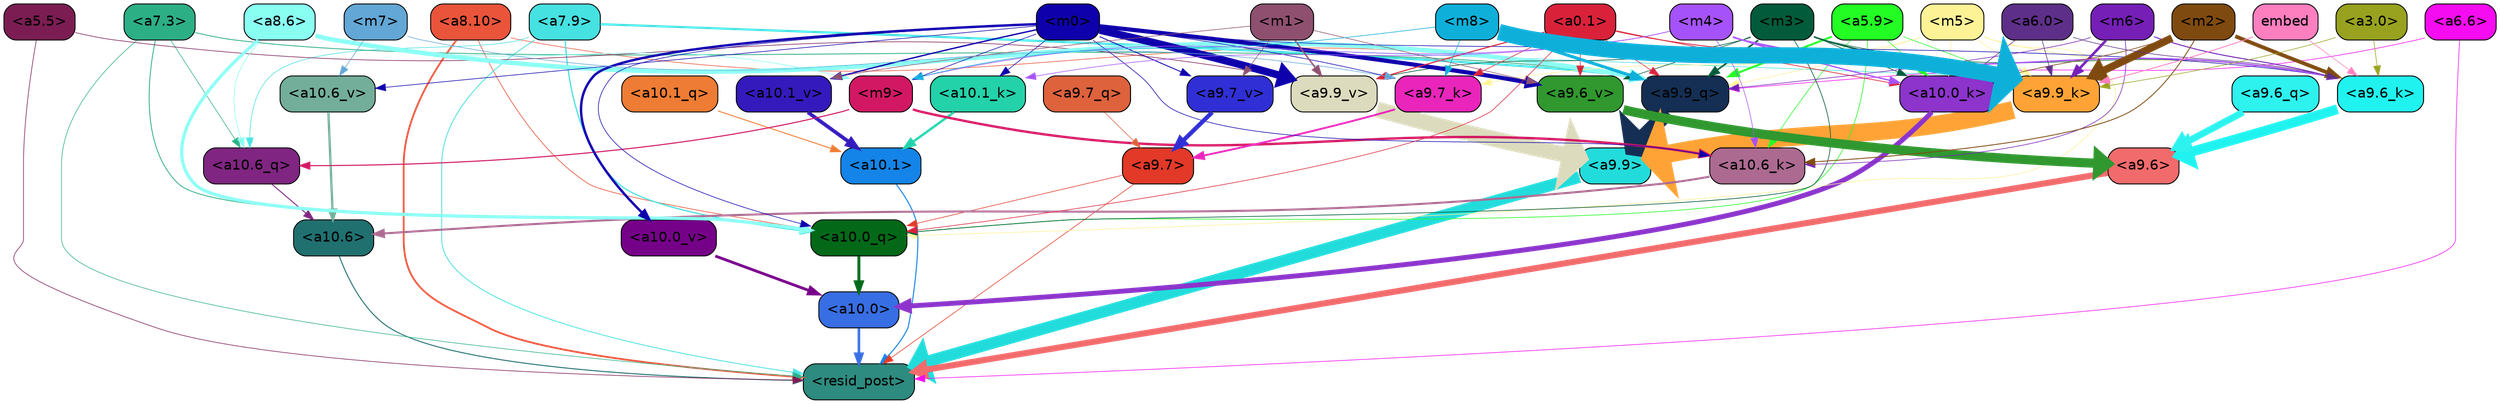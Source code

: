 strict digraph "" {
	graph [bgcolor=transparent,
		layout=dot,
		overlap=false,
		splines=true
	];
	"<a10.6>"	[color=black,
		fillcolor="#207070",
		fontname=Helvetica,
		shape=box,
		style="filled, rounded"];
	"<resid_post>"	[color=black,
		fillcolor="#2e8b7f",
		fontname=Helvetica,
		shape=box,
		style="filled, rounded"];
	"<a10.6>" -> "<resid_post>"	[color="#207070",
		penwidth=0.9498605728149414];
	"<a10.1>"	[color=black,
		fillcolor="#1484e8",
		fontname=Helvetica,
		shape=box,
		style="filled, rounded"];
	"<a10.1>" -> "<resid_post>"	[color="#1484e8",
		penwidth=1.0084514617919922];
	"<a10.0>"	[color=black,
		fillcolor="#386ee3",
		fontname=Helvetica,
		shape=box,
		style="filled, rounded"];
	"<a10.0>" -> "<resid_post>"	[color="#386ee3",
		penwidth=2.5814952850341797];
	"<a9.9>"	[color=black,
		fillcolor="#22dcdb",
		fontname=Helvetica,
		shape=box,
		style="filled, rounded"];
	"<a9.9>" -> "<resid_post>"	[color="#22dcdb",
		penwidth=11.610888481140137];
	"<a9.7>"	[color=black,
		fillcolor="#e23928",
		fontname=Helvetica,
		shape=box,
		style="filled, rounded"];
	"<a9.7>" -> "<resid_post>"	[color="#e23928",
		penwidth=0.6];
	"<a10.0_q>"	[color=black,
		fillcolor="#036918",
		fontname=Helvetica,
		shape=box,
		style="filled, rounded"];
	"<a9.7>" -> "<a10.0_q>"	[color="#e23928",
		penwidth=0.6];
	"<a9.6>"	[color=black,
		fillcolor="#f26b6c",
		fontname=Helvetica,
		shape=box,
		style="filled, rounded"];
	"<a9.6>" -> "<resid_post>"	[color="#f26b6c",
		penwidth=6.121421813964844];
	"<a8.10>"	[color=black,
		fillcolor="#ea543b",
		fontname=Helvetica,
		shape=box,
		style="filled, rounded"];
	"<a8.10>" -> "<resid_post>"	[color="#ea543b",
		penwidth=1.7841739654541016];
	"<a8.10>" -> "<a10.0_q>"	[color="#ea543b",
		penwidth=0.6612663269042969];
	"<a9.9_q>"	[color=black,
		fillcolor="#142f53",
		fontname=Helvetica,
		shape=box,
		style="filled, rounded"];
	"<a8.10>" -> "<a9.9_q>"	[color="#ea543b",
		penwidth=0.6];
	"<a7.9>"	[color=black,
		fillcolor="#46e1e1",
		fontname=Helvetica,
		shape=box,
		style="filled, rounded"];
	"<a7.9>" -> "<resid_post>"	[color="#46e1e1",
		penwidth=0.8109169006347656];
	"<a10.6_q>"	[color=black,
		fillcolor="#802582",
		fontname=Helvetica,
		shape=box,
		style="filled, rounded"];
	"<a7.9>" -> "<a10.6_q>"	[color="#46e1e1",
		penwidth=0.6];
	"<a7.9>" -> "<a10.0_q>"	[color="#46e1e1",
		penwidth=1.19378662109375];
	"<a7.9>" -> "<a9.9_q>"	[color="#46e1e1",
		penwidth=2.1764984130859375];
	"<a9.9_k>"	[color=black,
		fillcolor="#ffa336",
		fontname=Helvetica,
		shape=box,
		style="filled, rounded"];
	"<a7.9>" -> "<a9.9_k>"	[color="#46e1e1",
		penwidth=0.6];
	"<a7.3>"	[color=black,
		fillcolor="#2daf86",
		fontname=Helvetica,
		shape=box,
		style="filled, rounded"];
	"<a7.3>" -> "<resid_post>"	[color="#2daf86",
		penwidth=0.6];
	"<a7.3>" -> "<a10.6_q>"	[color="#2daf86",
		penwidth=0.6];
	"<a7.3>" -> "<a10.0_q>"	[color="#2daf86",
		penwidth=0.8208656311035156];
	"<a7.3>" -> "<a9.9_q>"	[color="#2daf86",
		penwidth=0.8119163513183594];
	"<a6.6>"	[color=black,
		fillcolor="#f60cf0",
		fontname=Helvetica,
		shape=box,
		style="filled, rounded"];
	"<a6.6>" -> "<resid_post>"	[color="#f60cf0",
		penwidth=0.6];
	"<a6.6>" -> "<a9.9_q>"	[color="#f60cf0",
		penwidth=0.6];
	"<a5.5>"	[color=black,
		fillcolor="#7b1d53",
		fontname=Helvetica,
		shape=box,
		style="filled, rounded"];
	"<a5.5>" -> "<resid_post>"	[color="#7b1d53",
		penwidth=0.6];
	"<a9.9_v>"	[color=black,
		fillcolor="#dcdbbd",
		fontname=Helvetica,
		shape=box,
		style="filled, rounded"];
	"<a5.5>" -> "<a9.9_v>"	[color="#7b1d53",
		penwidth=0.6];
	"<a10.6_q>" -> "<a10.6>"	[color="#802582",
		penwidth=0.9244728088378906];
	"<a10.1_q>"	[color=black,
		fillcolor="#ee7c34",
		fontname=Helvetica,
		shape=box,
		style="filled, rounded"];
	"<a10.1_q>" -> "<a10.1>"	[color="#ee7c34",
		penwidth=0.9268798828125];
	"<a10.0_q>" -> "<a10.0>"	[color="#036918",
		penwidth=2.905670166015625];
	"<a10.6_k>"	[color=black,
		fillcolor="#ac6a91",
		fontname=Helvetica,
		shape=box,
		style="filled, rounded"];
	"<a10.6_k>" -> "<a10.6>"	[color="#ac6a91",
		penwidth=2.0319366455078125];
	"<a10.1_k>"	[color=black,
		fillcolor="#23d2a9",
		fontname=Helvetica,
		shape=box,
		style="filled, rounded"];
	"<a10.1_k>" -> "<a10.1>"	[color="#23d2a9",
		penwidth=2.4037628173828125];
	"<a10.0_k>"	[color=black,
		fillcolor="#8c34cc",
		fontname=Helvetica,
		shape=box,
		style="filled, rounded"];
	"<a10.0_k>" -> "<a10.0>"	[color="#8c34cc",
		penwidth=4.9319305419921875];
	"<a10.6_v>"	[color=black,
		fillcolor="#73ae9a",
		fontname=Helvetica,
		shape=box,
		style="filled, rounded"];
	"<a10.6_v>" -> "<a10.6>"	[color="#73ae9a",
		penwidth=2.290935516357422];
	"<a10.1_v>"	[color=black,
		fillcolor="#341abd",
		fontname=Helvetica,
		shape=box,
		style="filled, rounded"];
	"<a10.1_v>" -> "<a10.1>"	[color="#341abd",
		penwidth=3.6398468017578125];
	"<a10.0_v>"	[color=black,
		fillcolor="#760189",
		fontname=Helvetica,
		shape=box,
		style="filled, rounded"];
	"<a10.0_v>" -> "<a10.0>"	[color="#760189",
		penwidth=2.7666168212890625];
	"<m9>"	[color=black,
		fillcolor="#d31863",
		fontname=Helvetica,
		shape=box,
		style="filled, rounded"];
	"<m9>" -> "<a10.6_q>"	[color="#d31863",
		penwidth=1.0384025573730469];
	"<m9>" -> "<a10.6_k>"	[color="#d31863",
		penwidth=2.371124267578125];
	"<a8.6>"	[color=black,
		fillcolor="#89fff1",
		fontname=Helvetica,
		shape=box,
		style="filled, rounded"];
	"<a8.6>" -> "<a10.6_q>"	[color="#89fff1",
		penwidth=0.6];
	"<a8.6>" -> "<a10.0_q>"	[color="#89fff1",
		penwidth=3.1841888427734375];
	"<a8.6>" -> "<m9>"	[color="#89fff1",
		penwidth=0.6];
	"<a8.6>" -> "<a9.9_q>"	[color="#89fff1",
		penwidth=4.482503890991211];
	"<m5>"	[color=black,
		fillcolor="#fef297",
		fontname=Helvetica,
		shape=box,
		style="filled, rounded"];
	"<m5>" -> "<a10.0_q>"	[color="#fef297",
		penwidth=0.6];
	"<m5>" -> "<a10.0_k>"	[color="#fef297",
		penwidth=0.6];
	"<m5>" -> "<a9.9_q>"	[color="#fef297",
		penwidth=0.6];
	"<m5>" -> "<a9.9_k>"	[color="#fef297",
		penwidth=0.6];
	"<a9.7_k>"	[color=black,
		fillcolor="#e925bb",
		fontname=Helvetica,
		shape=box,
		style="filled, rounded"];
	"<m5>" -> "<a9.7_k>"	[color="#fef297",
		penwidth=0.6];
	"<a9.6_k>"	[color=black,
		fillcolor="#20f3ef",
		fontname=Helvetica,
		shape=box,
		style="filled, rounded"];
	"<m5>" -> "<a9.6_k>"	[color="#fef297",
		penwidth=0.7197036743164062];
	"<a5.9>"	[color=black,
		fillcolor="#23fd24",
		fontname=Helvetica,
		shape=box,
		style="filled, rounded"];
	"<a5.9>" -> "<a10.0_q>"	[color="#23fd24",
		penwidth=0.6463394165039062];
	"<a5.9>" -> "<a10.6_k>"	[color="#23fd24",
		penwidth=0.6];
	"<a5.9>" -> "<a10.0_k>"	[color="#23fd24",
		penwidth=0.6];
	"<a5.9>" -> "<a9.9_q>"	[color="#23fd24",
		penwidth=2.019031524658203];
	"<a5.9>" -> "<a9.9_k>"	[color="#23fd24",
		penwidth=0.6];
	"<m3>"	[color=black,
		fillcolor="#025b3b",
		fontname=Helvetica,
		shape=box,
		style="filled, rounded"];
	"<m3>" -> "<a10.0_q>"	[color="#025b3b",
		penwidth=0.6597442626953125];
	"<m3>" -> "<a10.0_k>"	[color="#025b3b",
		penwidth=0.6506614685058594];
	"<m3>" -> "<a9.9_q>"	[color="#025b3b",
		penwidth=1.6276321411132812];
	"<m3>" -> "<a9.9_k>"	[color="#025b3b",
		penwidth=1.4574642181396484];
	"<m3>" -> "<a9.6_k>"	[color="#025b3b",
		penwidth=0.6];
	"<m3>" -> "<a9.9_v>"	[color="#025b3b",
		penwidth=0.6589469909667969];
	"<a9.6_v>"	[color=black,
		fillcolor="#30982f",
		fontname=Helvetica,
		shape=box,
		style="filled, rounded"];
	"<m3>" -> "<a9.6_v>"	[color="#025b3b",
		penwidth=0.6];
	"<m0>"	[color=black,
		fillcolor="#0e01ab",
		fontname=Helvetica,
		shape=box,
		style="filled, rounded"];
	"<m0>" -> "<a10.0_q>"	[color="#0e01ab",
		penwidth=0.6];
	"<m0>" -> "<a10.6_k>"	[color="#0e01ab",
		penwidth=0.6];
	"<m0>" -> "<a10.1_k>"	[color="#0e01ab",
		penwidth=0.6];
	"<m0>" -> "<a10.6_v>"	[color="#0e01ab",
		penwidth=0.6];
	"<m0>" -> "<a10.1_v>"	[color="#0e01ab",
		penwidth=1.3360328674316406];
	"<m0>" -> "<a10.0_v>"	[color="#0e01ab",
		penwidth=2.4083595275878906];
	"<m0>" -> "<m9>"	[color="#0e01ab",
		penwidth=0.6];
	"<m0>" -> "<a9.7_k>"	[color="#0e01ab",
		penwidth=0.6];
	"<m0>" -> "<a9.6_k>"	[color="#0e01ab",
		penwidth=0.6];
	"<m0>" -> "<a9.9_v>"	[color="#0e01ab",
		penwidth=7.537467956542969];
	"<a9.7_v>"	[color=black,
		fillcolor="#302fd6",
		fontname=Helvetica,
		shape=box,
		style="filled, rounded"];
	"<m0>" -> "<a9.7_v>"	[color="#0e01ab",
		penwidth=0.8575286865234375];
	"<m0>" -> "<a9.6_v>"	[color="#0e01ab",
		penwidth=4.1688385009765625];
	"<a0.1>"	[color=black,
		fillcolor="#d9223a",
		fontname=Helvetica,
		shape=box,
		style="filled, rounded"];
	"<a0.1>" -> "<a10.0_q>"	[color="#d9223a",
		penwidth=0.6];
	"<a0.1>" -> "<a10.0_k>"	[color="#d9223a",
		penwidth=0.6768684387207031];
	"<a0.1>" -> "<a9.9_q>"	[color="#d9223a",
		penwidth=0.6];
	"<a0.1>" -> "<a9.9_k>"	[color="#d9223a",
		penwidth=0.81341552734375];
	"<a0.1>" -> "<a9.7_k>"	[color="#d9223a",
		penwidth=0.6];
	"<a0.1>" -> "<a9.9_v>"	[color="#d9223a",
		penwidth=1.062591552734375];
	"<a0.1>" -> "<a9.6_v>"	[color="#d9223a",
		penwidth=0.6];
	"<m6>"	[color=black,
		fillcolor="#751fb7",
		fontname=Helvetica,
		shape=box,
		style="filled, rounded"];
	"<m6>" -> "<a10.6_k>"	[color="#751fb7",
		penwidth=0.6];
	"<m6>" -> "<a9.9_q>"	[color="#751fb7",
		penwidth=0.6];
	"<m6>" -> "<a9.9_k>"	[color="#751fb7",
		penwidth=2.533975601196289];
	"<m6>" -> "<a9.6_k>"	[color="#751fb7",
		penwidth=0.9471282958984375];
	"<m4>"	[color=black,
		fillcolor="#a652fb",
		fontname=Helvetica,
		shape=box,
		style="filled, rounded"];
	"<m4>" -> "<a10.6_k>"	[color="#a652fb",
		penwidth=0.6];
	"<m4>" -> "<a10.1_k>"	[color="#a652fb",
		penwidth=0.6];
	"<m4>" -> "<a10.0_k>"	[color="#a652fb",
		penwidth=1.230804443359375];
	"<m4>" -> "<m9>"	[color="#a652fb",
		penwidth=0.6];
	"<m4>" -> "<a9.9_k>"	[color="#a652fb",
		penwidth=1.3186264038085938];
	"<m4>" -> "<a9.6_k>"	[color="#a652fb",
		penwidth=1.3722038269042969];
	"<m2>"	[color=black,
		fillcolor="#7f4a0f",
		fontname=Helvetica,
		shape=box,
		style="filled, rounded"];
	"<m2>" -> "<a10.6_k>"	[color="#7f4a0f",
		penwidth=0.8380241394042969];
	"<m2>" -> "<a10.0_k>"	[color="#7f4a0f",
		penwidth=0.6622200012207031];
	"<m2>" -> "<a9.9_k>"	[color="#7f4a0f",
		penwidth=7.476325988769531];
	"<m2>" -> "<a9.6_k>"	[color="#7f4a0f",
		penwidth=3.761505126953125];
	"<a6.0>"	[color=black,
		fillcolor="#5e2f88",
		fontname=Helvetica,
		shape=box,
		style="filled, rounded"];
	"<a6.0>" -> "<a10.0_k>"	[color="#5e2f88",
		penwidth=0.6];
	"<a6.0>" -> "<a9.9_k>"	[color="#5e2f88",
		penwidth=0.6];
	"<a6.0>" -> "<a9.6_k>"	[color="#5e2f88",
		penwidth=0.6];
	"<m7>"	[color=black,
		fillcolor="#63a7d6",
		fontname=Helvetica,
		shape=box,
		style="filled, rounded"];
	"<m7>" -> "<a10.6_v>"	[color="#63a7d6",
		penwidth=0.6];
	"<m7>" -> "<a9.7_k>"	[color="#63a7d6",
		penwidth=0.6];
	"<m1>"	[color=black,
		fillcolor="#8f5070",
		fontname=Helvetica,
		shape=box,
		style="filled, rounded"];
	"<m1>" -> "<a10.1_v>"	[color="#8f5070",
		penwidth=0.6];
	"<m1>" -> "<a9.9_v>"	[color="#8f5070",
		penwidth=1.4082679748535156];
	"<m1>" -> "<a9.7_v>"	[color="#8f5070",
		penwidth=0.6];
	"<m1>" -> "<a9.6_v>"	[color="#8f5070",
		penwidth=0.6];
	"<m8>"	[color=black,
		fillcolor="#0eb0da",
		fontname=Helvetica,
		shape=box,
		style="filled, rounded"];
	"<m8>" -> "<m9>"	[color="#0eb0da",
		penwidth=0.6];
	"<m8>" -> "<a9.9_q>"	[color="#0eb0da",
		penwidth=3.073810577392578];
	"<m8>" -> "<a9.9_k>"	[color="#0eb0da",
		penwidth=16.255420684814453];
	"<m8>" -> "<a9.7_k>"	[color="#0eb0da",
		penwidth=0.6];
	"<a9.9_q>" -> "<a9.9>"	[color="#142f53",
		penwidth=15.310546875];
	"<a9.7_q>"	[color=black,
		fillcolor="#de623c",
		fontname=Helvetica,
		shape=box,
		style="filled, rounded"];
	"<a9.7_q>" -> "<a9.7>"	[color="#de623c",
		penwidth=0.6];
	"<a9.6_q>"	[color=black,
		fillcolor="#2df2ee",
		fontname=Helvetica,
		shape=box,
		style="filled, rounded"];
	"<a9.6_q>" -> "<a9.6>"	[color="#2df2ee",
		penwidth=6.823722839355469];
	"<a9.9_k>" -> "<a9.9>"	[color="#ffa336",
		penwidth=17.953022003173828];
	"<a9.7_k>" -> "<a9.7>"	[color="#e925bb",
		penwidth=1.85101318359375];
	"<a9.6_k>" -> "<a9.6>"	[color="#20f3ef",
		penwidth=9.787818908691406];
	"<a9.9_v>" -> "<a9.9>"	[color="#dcdbbd",
		penwidth=15.728643417358398];
	"<a9.7_v>" -> "<a9.7>"	[color="#302fd6",
		penwidth=4.305488586425781];
	"<a9.6_v>" -> "<a9.6>"	[color="#30982f",
		penwidth=9.212547302246094];
	"<a3.0>"	[color=black,
		fillcolor="#98a21f",
		fontname=Helvetica,
		shape=box,
		style="filled, rounded"];
	"<a3.0>" -> "<a9.9_k>"	[color="#98a21f",
		penwidth=0.6];
	"<a3.0>" -> "<a9.6_k>"	[color="#98a21f",
		penwidth=0.6];
	embed	[color=black,
		fillcolor="#fd7fc0",
		fontname=Helvetica,
		shape=box,
		style="filled, rounded"];
	embed -> "<a9.9_k>"	[color="#fd7fc0",
		penwidth=0.8602714538574219];
	embed -> "<a9.6_k>"	[color="#fd7fc0",
		penwidth=0.6];
}
